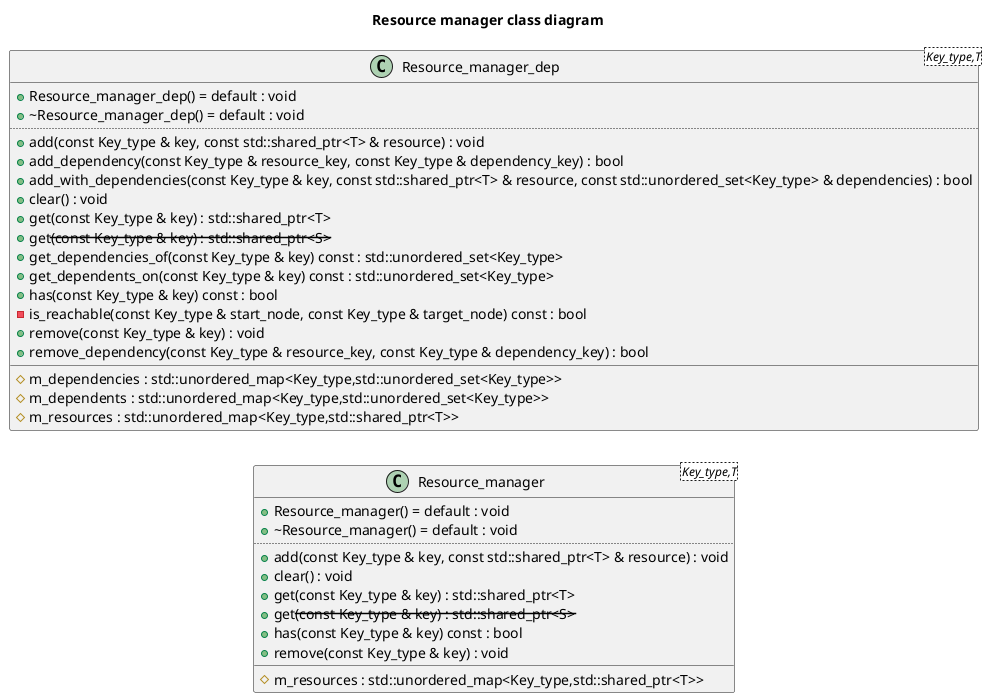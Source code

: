 @startuml
title Resource manager class diagram
left to right direction
class "Resource_manager<Key_type,T>" as C_0009847634702900292664
class C_0009847634702900292664 {
+Resource_manager() = default : void
+~Resource_manager() = default : void
..
+add(const Key_type & key, const std::shared_ptr<T> & resource) : void
+clear() : void
+get(const Key_type & key) : std::shared_ptr<T>
+get<S>(const Key_type & key) : std::shared_ptr<S>
+has(const Key_type & key) const : bool
+remove(const Key_type & key) : void
__
#m_resources : std::unordered_map<Key_type,std::shared_ptr<T>>
}
class "Resource_manager_dep<Key_type,T>" as C_0001452446044658535002
class C_0001452446044658535002 {
+Resource_manager_dep() = default : void
+~Resource_manager_dep() = default : void
..
+add(const Key_type & key, const std::shared_ptr<T> & resource) : void
+add_dependency(const Key_type & resource_key, const Key_type & dependency_key) : bool
+add_with_dependencies(const Key_type & key, const std::shared_ptr<T> & resource, const std::unordered_set<Key_type> & dependencies) : bool
+clear() : void
+get(const Key_type & key) : std::shared_ptr<T>
+get<S>(const Key_type & key) : std::shared_ptr<S>
+get_dependencies_of(const Key_type & key) const : std::unordered_set<Key_type>
+get_dependents_on(const Key_type & key) const : std::unordered_set<Key_type>
+has(const Key_type & key) const : bool
-is_reachable(const Key_type & start_node, const Key_type & target_node) const : bool
+remove(const Key_type & key) : void
+remove_dependency(const Key_type & resource_key, const Key_type & dependency_key) : bool
__
#m_dependencies : std::unordered_map<Key_type,std::unordered_set<Key_type>>
#m_dependents : std::unordered_map<Key_type,std::unordered_set<Key_type>>
#m_resources : std::unordered_map<Key_type,std::shared_ptr<T>>
}

'Generated with clang-uml, version 0.6.1-15-gbf4bfdc
'LLVM version clang version 19.1.7 (Fedora 19.1.7-3.fc41)
@enduml
